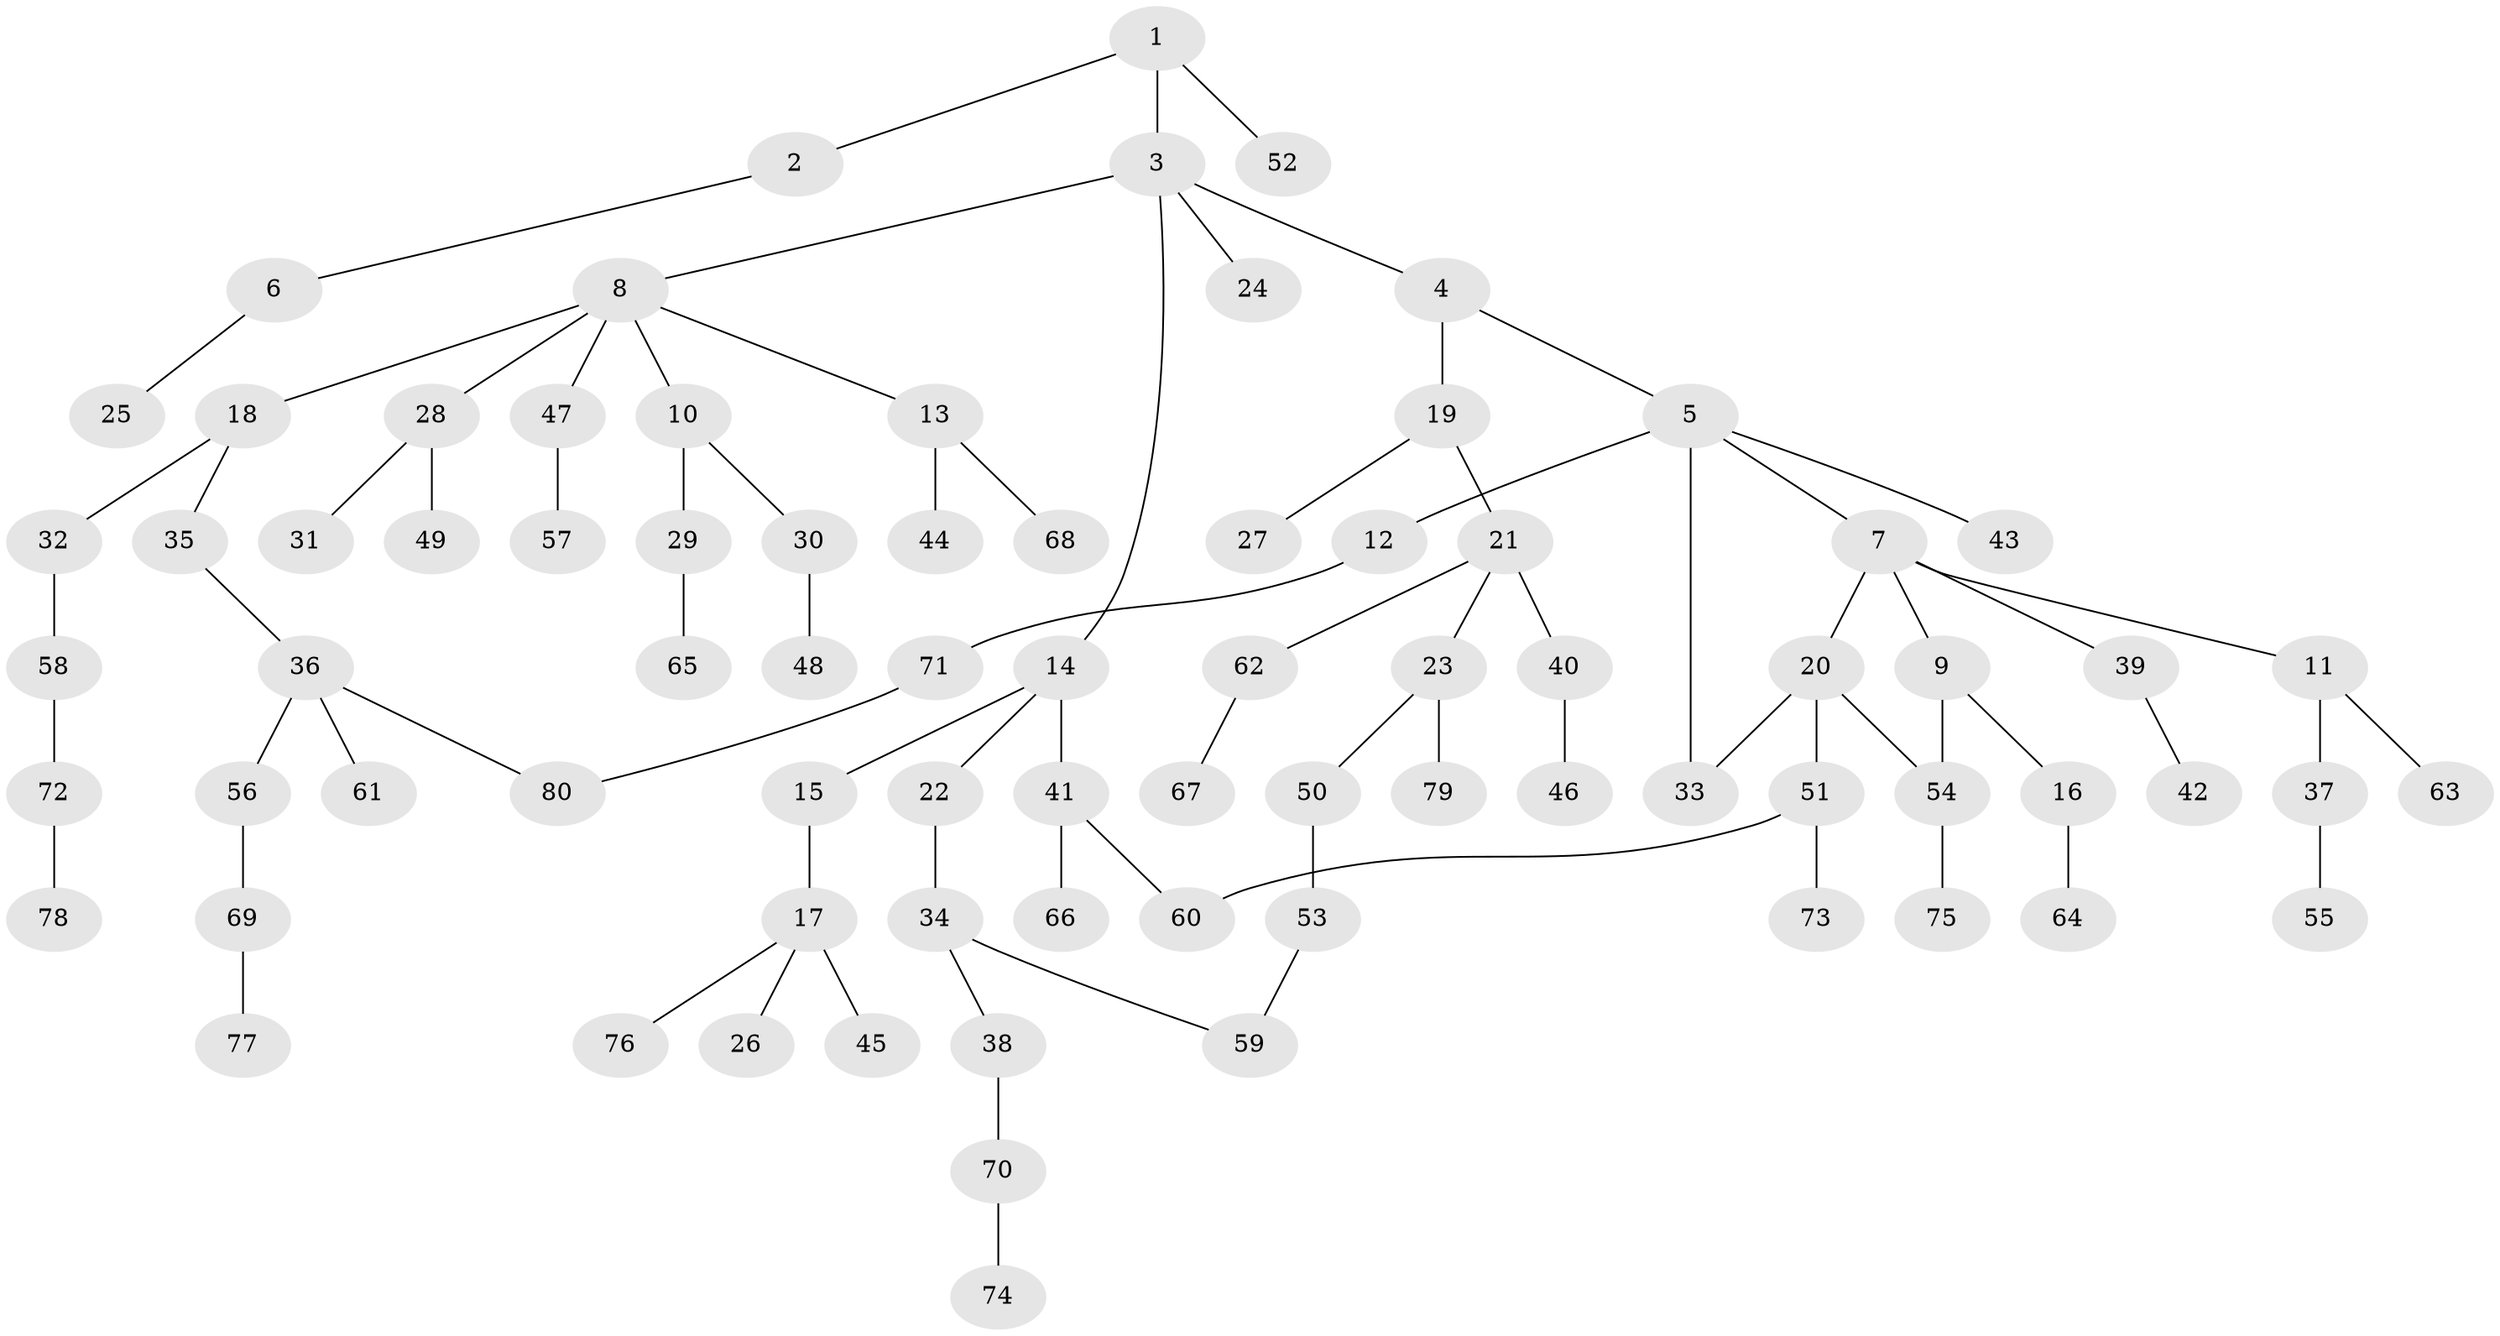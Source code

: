 // original degree distribution, {4: 0.11504424778761062, 3: 0.1415929203539823, 5: 0.017699115044247787, 6: 0.017699115044247787, 7: 0.008849557522123894, 1: 0.4690265486725664, 2: 0.23008849557522124}
// Generated by graph-tools (version 1.1) at 2025/48/03/04/25 22:48:52]
// undirected, 80 vertices, 84 edges
graph export_dot {
  node [color=gray90,style=filled];
  1;
  2;
  3;
  4;
  5;
  6;
  7;
  8;
  9;
  10;
  11;
  12;
  13;
  14;
  15;
  16;
  17;
  18;
  19;
  20;
  21;
  22;
  23;
  24;
  25;
  26;
  27;
  28;
  29;
  30;
  31;
  32;
  33;
  34;
  35;
  36;
  37;
  38;
  39;
  40;
  41;
  42;
  43;
  44;
  45;
  46;
  47;
  48;
  49;
  50;
  51;
  52;
  53;
  54;
  55;
  56;
  57;
  58;
  59;
  60;
  61;
  62;
  63;
  64;
  65;
  66;
  67;
  68;
  69;
  70;
  71;
  72;
  73;
  74;
  75;
  76;
  77;
  78;
  79;
  80;
  1 -- 2 [weight=1.0];
  1 -- 3 [weight=1.0];
  1 -- 52 [weight=1.0];
  2 -- 6 [weight=1.0];
  3 -- 4 [weight=1.0];
  3 -- 8 [weight=1.0];
  3 -- 14 [weight=1.0];
  3 -- 24 [weight=1.0];
  4 -- 5 [weight=1.0];
  4 -- 19 [weight=1.0];
  5 -- 7 [weight=1.0];
  5 -- 12 [weight=1.0];
  5 -- 33 [weight=1.0];
  5 -- 43 [weight=1.0];
  6 -- 25 [weight=1.0];
  7 -- 9 [weight=1.0];
  7 -- 11 [weight=1.0];
  7 -- 20 [weight=1.0];
  7 -- 39 [weight=1.0];
  8 -- 10 [weight=1.0];
  8 -- 13 [weight=1.0];
  8 -- 18 [weight=1.0];
  8 -- 28 [weight=1.0];
  8 -- 47 [weight=1.0];
  9 -- 16 [weight=1.0];
  9 -- 54 [weight=1.0];
  10 -- 29 [weight=1.0];
  10 -- 30 [weight=1.0];
  11 -- 37 [weight=1.0];
  11 -- 63 [weight=1.0];
  12 -- 71 [weight=1.0];
  13 -- 44 [weight=1.0];
  13 -- 68 [weight=1.0];
  14 -- 15 [weight=1.0];
  14 -- 22 [weight=1.0];
  14 -- 41 [weight=1.0];
  15 -- 17 [weight=1.0];
  16 -- 64 [weight=1.0];
  17 -- 26 [weight=1.0];
  17 -- 45 [weight=1.0];
  17 -- 76 [weight=1.0];
  18 -- 32 [weight=1.0];
  18 -- 35 [weight=1.0];
  19 -- 21 [weight=1.0];
  19 -- 27 [weight=1.0];
  20 -- 33 [weight=1.0];
  20 -- 51 [weight=1.0];
  20 -- 54 [weight=1.0];
  21 -- 23 [weight=1.0];
  21 -- 40 [weight=1.0];
  21 -- 62 [weight=1.0];
  22 -- 34 [weight=1.0];
  23 -- 50 [weight=1.0];
  23 -- 79 [weight=1.0];
  28 -- 31 [weight=1.0];
  28 -- 49 [weight=1.0];
  29 -- 65 [weight=1.0];
  30 -- 48 [weight=1.0];
  32 -- 58 [weight=1.0];
  34 -- 38 [weight=1.0];
  34 -- 59 [weight=1.0];
  35 -- 36 [weight=1.0];
  36 -- 56 [weight=1.0];
  36 -- 61 [weight=1.0];
  36 -- 80 [weight=1.0];
  37 -- 55 [weight=1.0];
  38 -- 70 [weight=1.0];
  39 -- 42 [weight=1.0];
  40 -- 46 [weight=1.0];
  41 -- 60 [weight=1.0];
  41 -- 66 [weight=1.0];
  47 -- 57 [weight=1.0];
  50 -- 53 [weight=1.0];
  51 -- 60 [weight=1.0];
  51 -- 73 [weight=1.0];
  53 -- 59 [weight=1.0];
  54 -- 75 [weight=1.0];
  56 -- 69 [weight=1.0];
  58 -- 72 [weight=1.0];
  62 -- 67 [weight=1.0];
  69 -- 77 [weight=1.0];
  70 -- 74 [weight=1.0];
  71 -- 80 [weight=1.0];
  72 -- 78 [weight=1.0];
}

